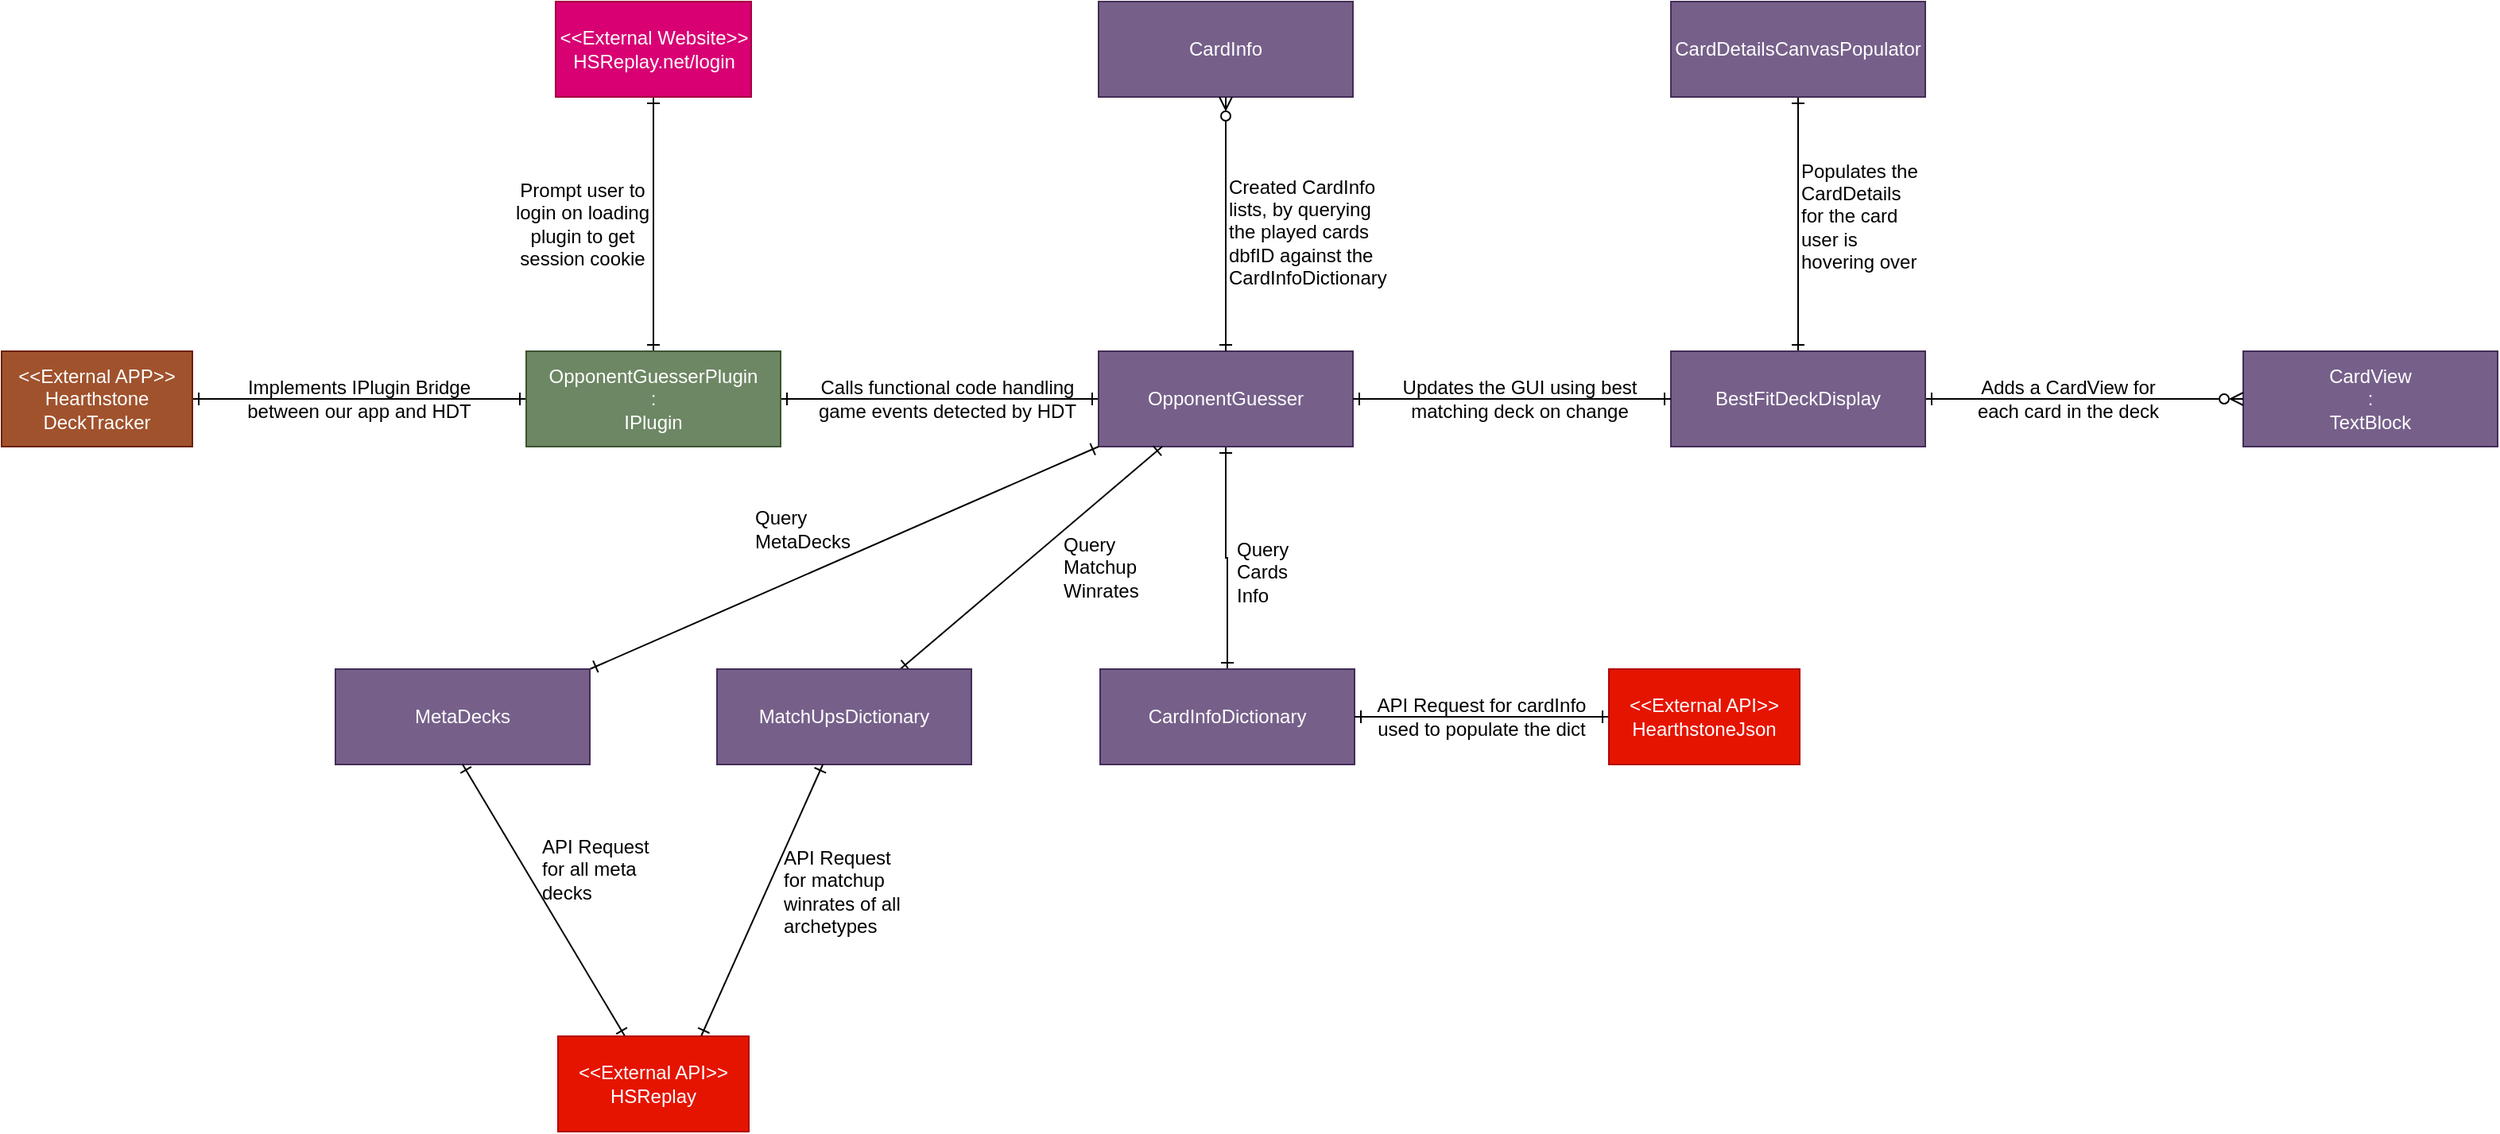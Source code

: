 <mxfile>
    <diagram id="R2lEEEUBdFMjLlhIrx00" name="Page-1">
        <mxGraphModel dx="2197" dy="1280" grid="0" gridSize="10" guides="1" tooltips="1" connect="1" arrows="1" fold="1" page="0" pageScale="1" pageWidth="850" pageHeight="1100" math="0" shadow="0" extFonts="Permanent Marker^https://fonts.googleapis.com/css?family=Permanent+Marker">
            <root>
                <mxCell id="0"/>
                <mxCell id="1" parent="0"/>
                <mxCell id="C-vyLk0tnHw3VtMMgP7b-1" value="" style="edgeStyle=entityRelationEdgeStyle;endArrow=ERone;startArrow=ERone;endFill=0;startFill=0;exitX=1;exitY=0.5;exitDx=0;exitDy=0;entryX=0;entryY=0.5;entryDx=0;entryDy=0;" parent="1" source="4wO5LQYT5ljlnsEUzrKc-6" target="4wO5LQYT5ljlnsEUzrKc-9" edge="1">
                    <mxGeometry width="100" height="100" relative="1" as="geometry">
                        <mxPoint x="290" y="195" as="sourcePoint"/>
                        <mxPoint x="450" y="195" as="targetPoint"/>
                    </mxGeometry>
                </mxCell>
                <mxCell id="4wO5LQYT5ljlnsEUzrKc-2" style="edgeStyle=orthogonalEdgeStyle;rounded=0;orthogonalLoop=1;jettySize=auto;html=1;exitX=1;exitY=0.5;exitDx=0;exitDy=0;entryX=0;entryY=0.5;entryDx=0;entryDy=0;startArrow=ERone;startFill=0;endArrow=ERone;endFill=0;" parent="1" source="4wO5LQYT5ljlnsEUzrKc-1" target="4wO5LQYT5ljlnsEUzrKc-6" edge="1">
                    <mxGeometry relative="1" as="geometry">
                        <mxPoint x="40" y="195" as="targetPoint"/>
                    </mxGeometry>
                </mxCell>
                <mxCell id="4wO5LQYT5ljlnsEUzrKc-1" value="&amp;lt;&amp;lt;External APP&amp;gt;&amp;gt;&lt;br&gt;Hearthstone DeckTracker" style="rounded=0;whiteSpace=wrap;html=1;fillColor=#a0522d;strokeColor=#6D1F00;fontColor=#ffffff;" parent="1" vertex="1">
                    <mxGeometry x="-290" y="160" width="120" height="60" as="geometry"/>
                </mxCell>
                <mxCell id="21" style="edgeStyle=none;html=1;entryX=0.5;entryY=1;entryDx=0;entryDy=0;endArrow=ERone;endFill=0;startArrow=ERone;startFill=0;" edge="1" parent="1" source="4wO5LQYT5ljlnsEUzrKc-6" target="20">
                    <mxGeometry relative="1" as="geometry"/>
                </mxCell>
                <mxCell id="4wO5LQYT5ljlnsEUzrKc-6" value="OpponentGuesserPlugin&lt;br&gt;:&lt;br&gt;IPlugin" style="rounded=0;whiteSpace=wrap;html=1;fillColor=#6d8764;fontColor=#ffffff;strokeColor=#3A5431;" parent="1" vertex="1">
                    <mxGeometry x="40" y="160" width="160" height="60" as="geometry"/>
                </mxCell>
                <mxCell id="4wO5LQYT5ljlnsEUzrKc-30" style="edgeStyle=orthogonalEdgeStyle;rounded=0;orthogonalLoop=1;jettySize=auto;html=1;exitX=0.5;exitY=1;exitDx=0;exitDy=0;startArrow=ERone;startFill=0;endArrow=ERone;endFill=0;" parent="1" source="4wO5LQYT5ljlnsEUzrKc-9" target="4wO5LQYT5ljlnsEUzrKc-19" edge="1">
                    <mxGeometry relative="1" as="geometry"/>
                </mxCell>
                <mxCell id="4wO5LQYT5ljlnsEUzrKc-9" value="OpponentGuesser" style="rounded=0;whiteSpace=wrap;html=1;fillColor=#76608a;fontColor=#ffffff;strokeColor=#432D57;" parent="1" vertex="1">
                    <mxGeometry x="400" y="160" width="160" height="60" as="geometry"/>
                </mxCell>
                <mxCell id="4wO5LQYT5ljlnsEUzrKc-14" value="Implements IPlugin Bridge between our app and HDT" style="text;html=1;strokeColor=none;fillColor=none;align=center;verticalAlign=middle;whiteSpace=wrap;rounded=0;" parent="1" vertex="1">
                    <mxGeometry x="-145" y="175" width="160" height="30" as="geometry"/>
                </mxCell>
                <mxCell id="4wO5LQYT5ljlnsEUzrKc-15" value="Calls functional code handling game events detected by HDT" style="text;html=1;strokeColor=none;fillColor=none;align=center;verticalAlign=middle;whiteSpace=wrap;rounded=0;" parent="1" vertex="1">
                    <mxGeometry x="220" y="175" width="170" height="30" as="geometry"/>
                </mxCell>
                <mxCell id="4wO5LQYT5ljlnsEUzrKc-16" value="CardInfo" style="rounded=0;whiteSpace=wrap;html=1;fillColor=#76608a;fontColor=#ffffff;strokeColor=#432D57;" parent="1" vertex="1">
                    <mxGeometry x="400" y="-60" width="160" height="60" as="geometry"/>
                </mxCell>
                <mxCell id="4wO5LQYT5ljlnsEUzrKc-17" value="CardView&lt;br&gt;:&lt;br&gt;TextBlock" style="rounded=0;whiteSpace=wrap;html=1;fillColor=#76608a;fontColor=#ffffff;strokeColor=#432D57;" parent="1" vertex="1">
                    <mxGeometry x="1120" y="160" width="160" height="60" as="geometry"/>
                </mxCell>
                <mxCell id="4wO5LQYT5ljlnsEUzrKc-28" value="" style="edgeStyle=orthogonalEdgeStyle;rounded=0;orthogonalLoop=1;jettySize=auto;html=1;startArrow=ERone;startFill=0;endArrow=ERzeroToMany;endFill=0;exitX=0.5;exitY=0;exitDx=0;exitDy=0;" parent="1" source="4wO5LQYT5ljlnsEUzrKc-9" target="4wO5LQYT5ljlnsEUzrKc-16" edge="1">
                    <mxGeometry relative="1" as="geometry"/>
                </mxCell>
                <mxCell id="4wO5LQYT5ljlnsEUzrKc-19" value="CardInfoDictionary" style="rounded=0;whiteSpace=wrap;html=1;fillColor=#76608a;fontColor=#ffffff;strokeColor=#432D57;" parent="1" vertex="1">
                    <mxGeometry x="401" y="360" width="160" height="60" as="geometry"/>
                </mxCell>
                <mxCell id="4wO5LQYT5ljlnsEUzrKc-46" style="edgeStyle=orthogonalEdgeStyle;rounded=0;orthogonalLoop=1;jettySize=auto;html=1;exitX=0.5;exitY=0;exitDx=0;exitDy=0;entryX=0.5;entryY=1;entryDx=0;entryDy=0;startArrow=ERone;startFill=0;endArrow=ERone;endFill=0;" parent="1" source="4wO5LQYT5ljlnsEUzrKc-21" target="4wO5LQYT5ljlnsEUzrKc-22" edge="1">
                    <mxGeometry relative="1" as="geometry"/>
                </mxCell>
                <mxCell id="4wO5LQYT5ljlnsEUzrKc-48" style="edgeStyle=orthogonalEdgeStyle;rounded=0;orthogonalLoop=1;jettySize=auto;html=1;entryX=0;entryY=0.5;entryDx=0;entryDy=0;endArrow=ERzeroToMany;endFill=0;startArrow=ERone;startFill=0;" parent="1" source="4wO5LQYT5ljlnsEUzrKc-21" target="4wO5LQYT5ljlnsEUzrKc-17" edge="1">
                    <mxGeometry relative="1" as="geometry"/>
                </mxCell>
                <mxCell id="4wO5LQYT5ljlnsEUzrKc-21" value="BestFitDeckDisplay" style="rounded=0;whiteSpace=wrap;html=1;fillColor=#76608a;fontColor=#ffffff;strokeColor=#432D57;" parent="1" vertex="1">
                    <mxGeometry x="760" y="160" width="160" height="60" as="geometry"/>
                </mxCell>
                <mxCell id="4wO5LQYT5ljlnsEUzrKc-22" value="CardDetailsCanvasPopulator" style="rounded=0;whiteSpace=wrap;html=1;fillColor=#76608a;fontColor=#ffffff;strokeColor=#432D57;" parent="1" vertex="1">
                    <mxGeometry x="760" y="-60" width="160" height="60" as="geometry"/>
                </mxCell>
                <mxCell id="4wO5LQYT5ljlnsEUzrKc-24" value="" style="edgeStyle=entityRelationEdgeStyle;endArrow=ERone;startArrow=ERone;endFill=0;startFill=0;exitX=0;exitY=0.5;exitDx=0;exitDy=0;entryX=1;entryY=0.5;entryDx=0;entryDy=0;" parent="1" source="4wO5LQYT5ljlnsEUzrKc-21" target="4wO5LQYT5ljlnsEUzrKc-9" edge="1">
                    <mxGeometry width="100" height="100" relative="1" as="geometry">
                        <mxPoint x="210" y="200" as="sourcePoint"/>
                        <mxPoint x="410" y="200" as="targetPoint"/>
                    </mxGeometry>
                </mxCell>
                <mxCell id="4wO5LQYT5ljlnsEUzrKc-25" value="Updates the GUI using best matching deck on change" style="text;html=1;strokeColor=none;fillColor=none;align=center;verticalAlign=middle;whiteSpace=wrap;rounded=0;" parent="1" vertex="1">
                    <mxGeometry x="590" y="175" width="150" height="30" as="geometry"/>
                </mxCell>
                <mxCell id="4wO5LQYT5ljlnsEUzrKc-31" value="&amp;lt;&amp;lt;External&amp;gt;&amp;gt;&lt;br&gt;HearthstoneJson" style="rounded=0;whiteSpace=wrap;html=1;fillColor=#e51400;strokeColor=#B20000;fontColor=#ffffff;" parent="1" vertex="1">
                    <mxGeometry x="721" y="360" width="120" height="60" as="geometry"/>
                </mxCell>
                <mxCell id="4wO5LQYT5ljlnsEUzrKc-32" style="edgeStyle=orthogonalEdgeStyle;rounded=0;orthogonalLoop=1;jettySize=auto;html=1;exitX=1;exitY=0.5;exitDx=0;exitDy=0;startArrow=ERone;startFill=0;endArrow=ERone;endFill=0;entryX=0;entryY=0.5;entryDx=0;entryDy=0;" parent="1" source="4wO5LQYT5ljlnsEUzrKc-19" target="4wO5LQYT5ljlnsEUzrKc-31" edge="1">
                    <mxGeometry relative="1" as="geometry">
                        <mxPoint x="491" y="260" as="sourcePoint"/>
                        <mxPoint x="491" y="370" as="targetPoint"/>
                    </mxGeometry>
                </mxCell>
                <mxCell id="4wO5LQYT5ljlnsEUzrKc-34" value="API Request for cardInfo used to populate the dict" style="text;html=1;strokeColor=none;fillColor=none;align=center;verticalAlign=middle;whiteSpace=wrap;rounded=0;" parent="1" vertex="1">
                    <mxGeometry x="571" y="375" width="140" height="30" as="geometry"/>
                </mxCell>
                <mxCell id="4wO5LQYT5ljlnsEUzrKc-36" value="Created CardInfo lists, by querying the played cards dbfID against the CardInfoDictionary" style="text;html=1;strokeColor=none;fillColor=none;align=left;verticalAlign=middle;whiteSpace=wrap;rounded=0;" parent="1" vertex="1">
                    <mxGeometry x="480" y="20" width="80" height="130" as="geometry"/>
                </mxCell>
                <mxCell id="4wO5LQYT5ljlnsEUzrKc-38" value="&amp;lt;&amp;lt;External API&amp;gt;&amp;gt;&lt;br&gt;HearthstoneJson" style="rounded=0;whiteSpace=wrap;html=1;fillColor=#e51400;strokeColor=#B20000;fontColor=#ffffff;" parent="1" vertex="1">
                    <mxGeometry x="721" y="360" width="120" height="60" as="geometry"/>
                </mxCell>
                <mxCell id="4wO5LQYT5ljlnsEUzrKc-44" value="Query Cards Info" style="text;html=1;strokeColor=none;fillColor=none;align=left;verticalAlign=middle;whiteSpace=wrap;rounded=0;" parent="1" vertex="1">
                    <mxGeometry x="485" y="280" width="53" height="38" as="geometry"/>
                </mxCell>
                <mxCell id="4wO5LQYT5ljlnsEUzrKc-47" value="Populates the CardDetails for the card user is hovering over" style="text;html=1;strokeColor=none;fillColor=none;align=left;verticalAlign=middle;whiteSpace=wrap;rounded=0;" parent="1" vertex="1">
                    <mxGeometry x="840" y="10" width="80" height="130" as="geometry"/>
                </mxCell>
                <mxCell id="4wO5LQYT5ljlnsEUzrKc-49" value="Adds a CardView for each card in the deck" style="text;html=1;strokeColor=none;fillColor=none;align=center;verticalAlign=middle;whiteSpace=wrap;rounded=0;" parent="1" vertex="1">
                    <mxGeometry x="940" y="175" width="140" height="30" as="geometry"/>
                </mxCell>
                <mxCell id="10" style="edgeStyle=none;html=1;entryX=0.25;entryY=1;entryDx=0;entryDy=0;startArrow=ERone;startFill=0;endArrow=ERone;endFill=0;" parent="1" source="2" target="4wO5LQYT5ljlnsEUzrKc-9" edge="1">
                    <mxGeometry relative="1" as="geometry"/>
                </mxCell>
                <mxCell id="2" value="MatchUpsDictionary" style="rounded=0;whiteSpace=wrap;html=1;fillColor=#76608a;fontColor=#ffffff;strokeColor=#432D57;" parent="1" vertex="1">
                    <mxGeometry x="160" y="360" width="160" height="60" as="geometry"/>
                </mxCell>
                <mxCell id="11" style="edgeStyle=none;html=1;exitX=1;exitY=0;exitDx=0;exitDy=0;entryX=0;entryY=1;entryDx=0;entryDy=0;startArrow=ERone;startFill=0;endArrow=ERone;endFill=0;" parent="1" source="3" target="4wO5LQYT5ljlnsEUzrKc-9" edge="1">
                    <mxGeometry relative="1" as="geometry"/>
                </mxCell>
                <mxCell id="3" value="MetaDecks" style="rounded=0;whiteSpace=wrap;html=1;fillColor=#76608a;fontColor=#ffffff;strokeColor=#432D57;" parent="1" vertex="1">
                    <mxGeometry x="-80" y="360" width="160" height="60" as="geometry"/>
                </mxCell>
                <mxCell id="5" value="" style="edgeStyle=none;html=1;endArrow=ERone;endFill=0;startArrow=ERone;startFill=0;exitX=0.75;exitY=0;exitDx=0;exitDy=0;" parent="1" source="6" target="2" edge="1">
                    <mxGeometry relative="1" as="geometry">
                        <mxPoint x="240" y="505" as="sourcePoint"/>
                    </mxGeometry>
                </mxCell>
                <mxCell id="7" style="edgeStyle=none;html=1;entryX=0.5;entryY=1;entryDx=0;entryDy=0;startArrow=ERone;startFill=0;endArrow=ERone;endFill=0;" parent="1" source="6" target="3" edge="1">
                    <mxGeometry relative="1" as="geometry"/>
                </mxCell>
                <mxCell id="6" value="&amp;lt;&amp;lt;External API&amp;gt;&amp;gt;&lt;br&gt;HSReplay" style="rounded=0;whiteSpace=wrap;html=1;fillColor=#e51400;strokeColor=#B20000;fontColor=#ffffff;" parent="1" vertex="1">
                    <mxGeometry x="60" y="591" width="120" height="60" as="geometry"/>
                </mxCell>
                <mxCell id="8" value="API Request for all meta decks" style="text;html=1;strokeColor=none;fillColor=none;align=left;verticalAlign=middle;whiteSpace=wrap;rounded=0;" parent="1" vertex="1">
                    <mxGeometry x="48" y="459" width="80" height="54" as="geometry"/>
                </mxCell>
                <mxCell id="9" value="API Request for matchup winrates of all archetypes" style="text;html=1;strokeColor=none;fillColor=none;align=left;verticalAlign=middle;whiteSpace=wrap;rounded=0;" parent="1" vertex="1">
                    <mxGeometry x="200" y="473" width="80" height="54" as="geometry"/>
                </mxCell>
                <mxCell id="17" value="Query Matchup&lt;br&gt;Winrates" style="text;html=1;strokeColor=none;fillColor=none;align=left;verticalAlign=middle;whiteSpace=wrap;rounded=0;" parent="1" vertex="1">
                    <mxGeometry x="376" y="274" width="53" height="44" as="geometry"/>
                </mxCell>
                <mxCell id="18" value="Query MetaDecks" style="text;html=1;strokeColor=none;fillColor=none;align=left;verticalAlign=middle;whiteSpace=wrap;rounded=0;" parent="1" vertex="1">
                    <mxGeometry x="182" y="250" width="66" height="44" as="geometry"/>
                </mxCell>
                <mxCell id="20" value="&amp;lt;&amp;lt;External Website&amp;gt;&amp;gt;&lt;br&gt;HSReplay.net/login" style="rounded=0;whiteSpace=wrap;html=1;fillColor=#d80073;strokeColor=#A50040;fontColor=#ffffff;" vertex="1" parent="1">
                    <mxGeometry x="58.5" y="-60" width="123" height="60" as="geometry"/>
                </mxCell>
                <mxCell id="22" value="Prompt user to login on loading plugin to get session cookie" style="text;html=1;strokeColor=none;fillColor=none;align=center;verticalAlign=middle;whiteSpace=wrap;rounded=0;" vertex="1" parent="1">
                    <mxGeometry x="32" y="34" width="87" height="91" as="geometry"/>
                </mxCell>
            </root>
        </mxGraphModel>
    </diagram>
</mxfile>